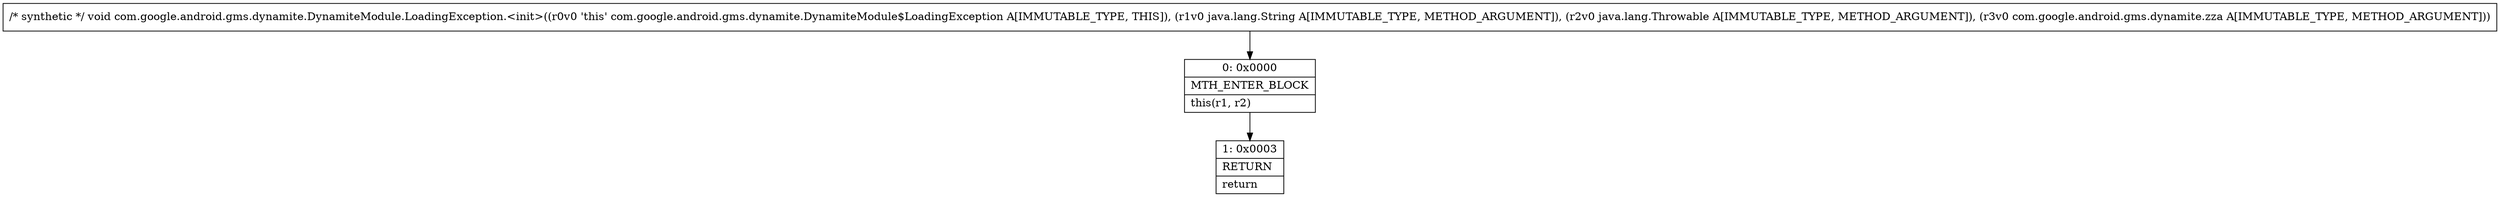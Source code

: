 digraph "CFG forcom.google.android.gms.dynamite.DynamiteModule.LoadingException.\<init\>(Ljava\/lang\/String;Ljava\/lang\/Throwable;Lcom\/google\/android\/gms\/dynamite\/zza;)V" {
Node_0 [shape=record,label="{0\:\ 0x0000|MTH_ENTER_BLOCK\l|this(r1, r2)\l}"];
Node_1 [shape=record,label="{1\:\ 0x0003|RETURN\l|return\l}"];
MethodNode[shape=record,label="{\/* synthetic *\/ void com.google.android.gms.dynamite.DynamiteModule.LoadingException.\<init\>((r0v0 'this' com.google.android.gms.dynamite.DynamiteModule$LoadingException A[IMMUTABLE_TYPE, THIS]), (r1v0 java.lang.String A[IMMUTABLE_TYPE, METHOD_ARGUMENT]), (r2v0 java.lang.Throwable A[IMMUTABLE_TYPE, METHOD_ARGUMENT]), (r3v0 com.google.android.gms.dynamite.zza A[IMMUTABLE_TYPE, METHOD_ARGUMENT])) }"];
MethodNode -> Node_0;
Node_0 -> Node_1;
}

